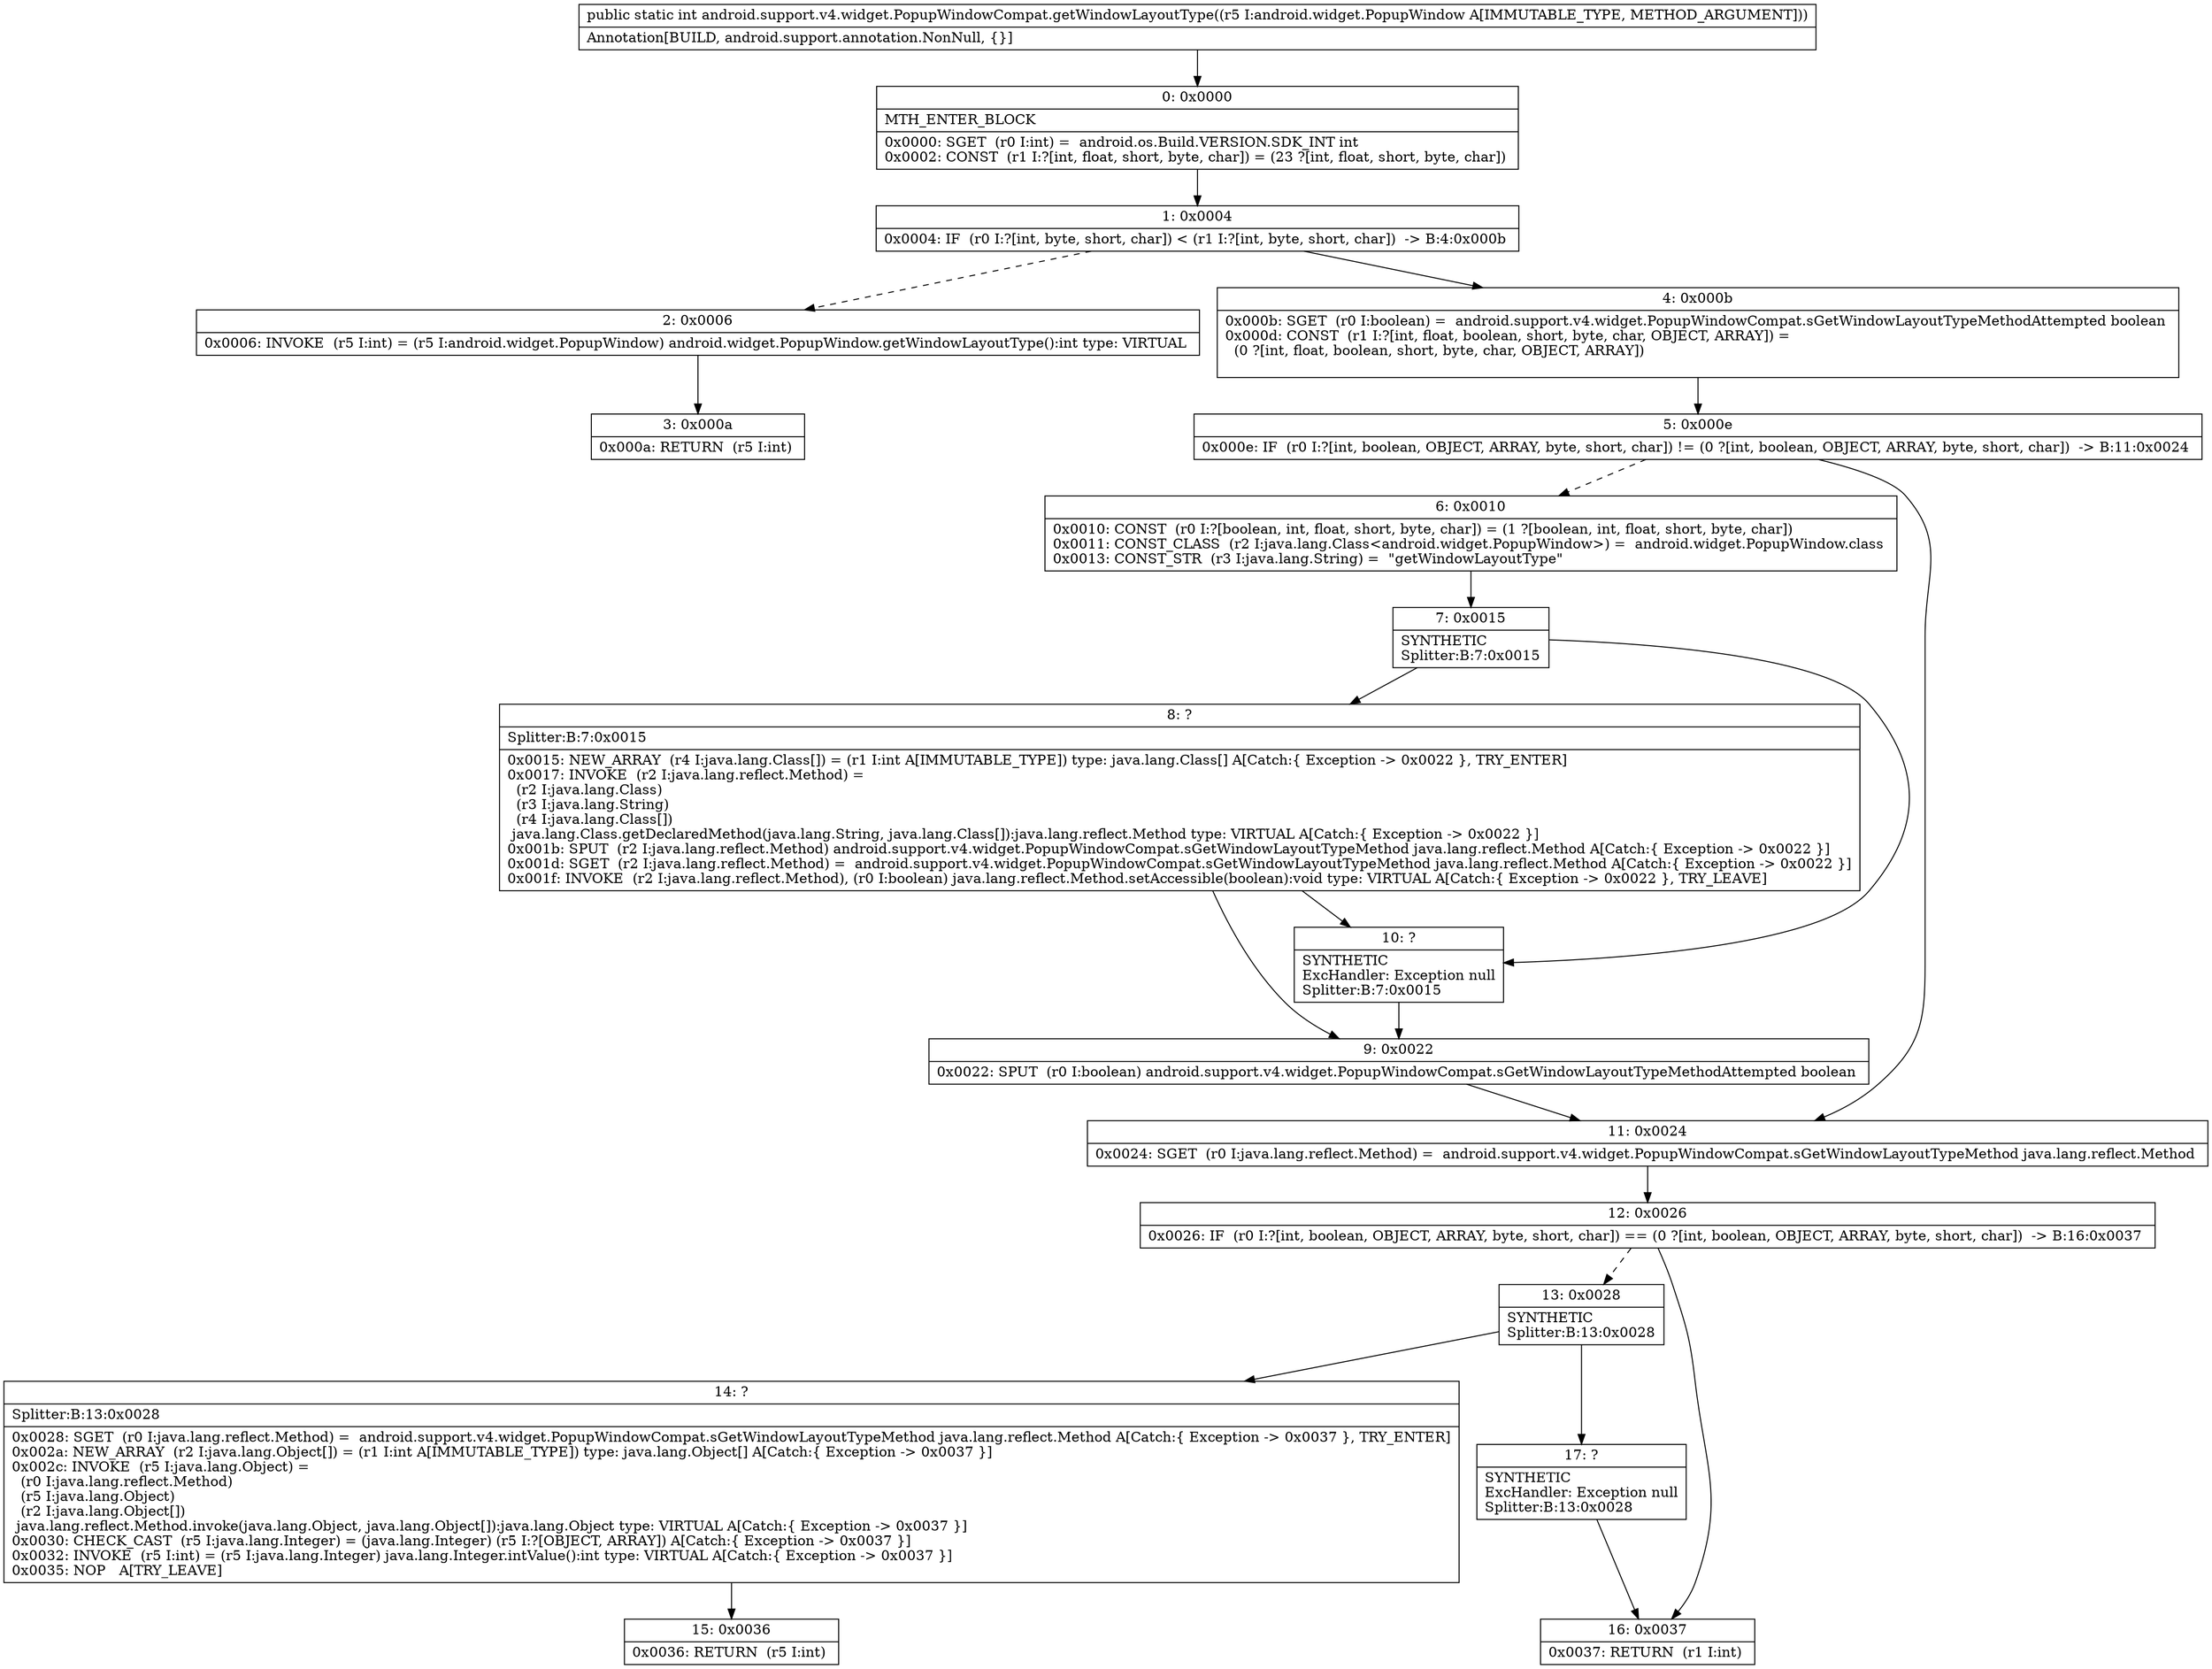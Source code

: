 digraph "CFG forandroid.support.v4.widget.PopupWindowCompat.getWindowLayoutType(Landroid\/widget\/PopupWindow;)I" {
Node_0 [shape=record,label="{0\:\ 0x0000|MTH_ENTER_BLOCK\l|0x0000: SGET  (r0 I:int) =  android.os.Build.VERSION.SDK_INT int \l0x0002: CONST  (r1 I:?[int, float, short, byte, char]) = (23 ?[int, float, short, byte, char]) \l}"];
Node_1 [shape=record,label="{1\:\ 0x0004|0x0004: IF  (r0 I:?[int, byte, short, char]) \< (r1 I:?[int, byte, short, char])  \-\> B:4:0x000b \l}"];
Node_2 [shape=record,label="{2\:\ 0x0006|0x0006: INVOKE  (r5 I:int) = (r5 I:android.widget.PopupWindow) android.widget.PopupWindow.getWindowLayoutType():int type: VIRTUAL \l}"];
Node_3 [shape=record,label="{3\:\ 0x000a|0x000a: RETURN  (r5 I:int) \l}"];
Node_4 [shape=record,label="{4\:\ 0x000b|0x000b: SGET  (r0 I:boolean) =  android.support.v4.widget.PopupWindowCompat.sGetWindowLayoutTypeMethodAttempted boolean \l0x000d: CONST  (r1 I:?[int, float, boolean, short, byte, char, OBJECT, ARRAY]) = \l  (0 ?[int, float, boolean, short, byte, char, OBJECT, ARRAY])\l \l}"];
Node_5 [shape=record,label="{5\:\ 0x000e|0x000e: IF  (r0 I:?[int, boolean, OBJECT, ARRAY, byte, short, char]) != (0 ?[int, boolean, OBJECT, ARRAY, byte, short, char])  \-\> B:11:0x0024 \l}"];
Node_6 [shape=record,label="{6\:\ 0x0010|0x0010: CONST  (r0 I:?[boolean, int, float, short, byte, char]) = (1 ?[boolean, int, float, short, byte, char]) \l0x0011: CONST_CLASS  (r2 I:java.lang.Class\<android.widget.PopupWindow\>) =  android.widget.PopupWindow.class \l0x0013: CONST_STR  (r3 I:java.lang.String) =  \"getWindowLayoutType\" \l}"];
Node_7 [shape=record,label="{7\:\ 0x0015|SYNTHETIC\lSplitter:B:7:0x0015\l}"];
Node_8 [shape=record,label="{8\:\ ?|Splitter:B:7:0x0015\l|0x0015: NEW_ARRAY  (r4 I:java.lang.Class[]) = (r1 I:int A[IMMUTABLE_TYPE]) type: java.lang.Class[] A[Catch:\{ Exception \-\> 0x0022 \}, TRY_ENTER]\l0x0017: INVOKE  (r2 I:java.lang.reflect.Method) = \l  (r2 I:java.lang.Class)\l  (r3 I:java.lang.String)\l  (r4 I:java.lang.Class[])\l java.lang.Class.getDeclaredMethod(java.lang.String, java.lang.Class[]):java.lang.reflect.Method type: VIRTUAL A[Catch:\{ Exception \-\> 0x0022 \}]\l0x001b: SPUT  (r2 I:java.lang.reflect.Method) android.support.v4.widget.PopupWindowCompat.sGetWindowLayoutTypeMethod java.lang.reflect.Method A[Catch:\{ Exception \-\> 0x0022 \}]\l0x001d: SGET  (r2 I:java.lang.reflect.Method) =  android.support.v4.widget.PopupWindowCompat.sGetWindowLayoutTypeMethod java.lang.reflect.Method A[Catch:\{ Exception \-\> 0x0022 \}]\l0x001f: INVOKE  (r2 I:java.lang.reflect.Method), (r0 I:boolean) java.lang.reflect.Method.setAccessible(boolean):void type: VIRTUAL A[Catch:\{ Exception \-\> 0x0022 \}, TRY_LEAVE]\l}"];
Node_9 [shape=record,label="{9\:\ 0x0022|0x0022: SPUT  (r0 I:boolean) android.support.v4.widget.PopupWindowCompat.sGetWindowLayoutTypeMethodAttempted boolean \l}"];
Node_10 [shape=record,label="{10\:\ ?|SYNTHETIC\lExcHandler: Exception null\lSplitter:B:7:0x0015\l}"];
Node_11 [shape=record,label="{11\:\ 0x0024|0x0024: SGET  (r0 I:java.lang.reflect.Method) =  android.support.v4.widget.PopupWindowCompat.sGetWindowLayoutTypeMethod java.lang.reflect.Method \l}"];
Node_12 [shape=record,label="{12\:\ 0x0026|0x0026: IF  (r0 I:?[int, boolean, OBJECT, ARRAY, byte, short, char]) == (0 ?[int, boolean, OBJECT, ARRAY, byte, short, char])  \-\> B:16:0x0037 \l}"];
Node_13 [shape=record,label="{13\:\ 0x0028|SYNTHETIC\lSplitter:B:13:0x0028\l}"];
Node_14 [shape=record,label="{14\:\ ?|Splitter:B:13:0x0028\l|0x0028: SGET  (r0 I:java.lang.reflect.Method) =  android.support.v4.widget.PopupWindowCompat.sGetWindowLayoutTypeMethod java.lang.reflect.Method A[Catch:\{ Exception \-\> 0x0037 \}, TRY_ENTER]\l0x002a: NEW_ARRAY  (r2 I:java.lang.Object[]) = (r1 I:int A[IMMUTABLE_TYPE]) type: java.lang.Object[] A[Catch:\{ Exception \-\> 0x0037 \}]\l0x002c: INVOKE  (r5 I:java.lang.Object) = \l  (r0 I:java.lang.reflect.Method)\l  (r5 I:java.lang.Object)\l  (r2 I:java.lang.Object[])\l java.lang.reflect.Method.invoke(java.lang.Object, java.lang.Object[]):java.lang.Object type: VIRTUAL A[Catch:\{ Exception \-\> 0x0037 \}]\l0x0030: CHECK_CAST  (r5 I:java.lang.Integer) = (java.lang.Integer) (r5 I:?[OBJECT, ARRAY]) A[Catch:\{ Exception \-\> 0x0037 \}]\l0x0032: INVOKE  (r5 I:int) = (r5 I:java.lang.Integer) java.lang.Integer.intValue():int type: VIRTUAL A[Catch:\{ Exception \-\> 0x0037 \}]\l0x0035: NOP   A[TRY_LEAVE]\l}"];
Node_15 [shape=record,label="{15\:\ 0x0036|0x0036: RETURN  (r5 I:int) \l}"];
Node_16 [shape=record,label="{16\:\ 0x0037|0x0037: RETURN  (r1 I:int) \l}"];
Node_17 [shape=record,label="{17\:\ ?|SYNTHETIC\lExcHandler: Exception null\lSplitter:B:13:0x0028\l}"];
MethodNode[shape=record,label="{public static int android.support.v4.widget.PopupWindowCompat.getWindowLayoutType((r5 I:android.widget.PopupWindow A[IMMUTABLE_TYPE, METHOD_ARGUMENT]))  | Annotation[BUILD, android.support.annotation.NonNull, \{\}]\l}"];
MethodNode -> Node_0;
Node_0 -> Node_1;
Node_1 -> Node_2[style=dashed];
Node_1 -> Node_4;
Node_2 -> Node_3;
Node_4 -> Node_5;
Node_5 -> Node_6[style=dashed];
Node_5 -> Node_11;
Node_6 -> Node_7;
Node_7 -> Node_8;
Node_7 -> Node_10;
Node_8 -> Node_9;
Node_8 -> Node_10;
Node_9 -> Node_11;
Node_10 -> Node_9;
Node_11 -> Node_12;
Node_12 -> Node_13[style=dashed];
Node_12 -> Node_16;
Node_13 -> Node_14;
Node_13 -> Node_17;
Node_14 -> Node_15;
Node_17 -> Node_16;
}

